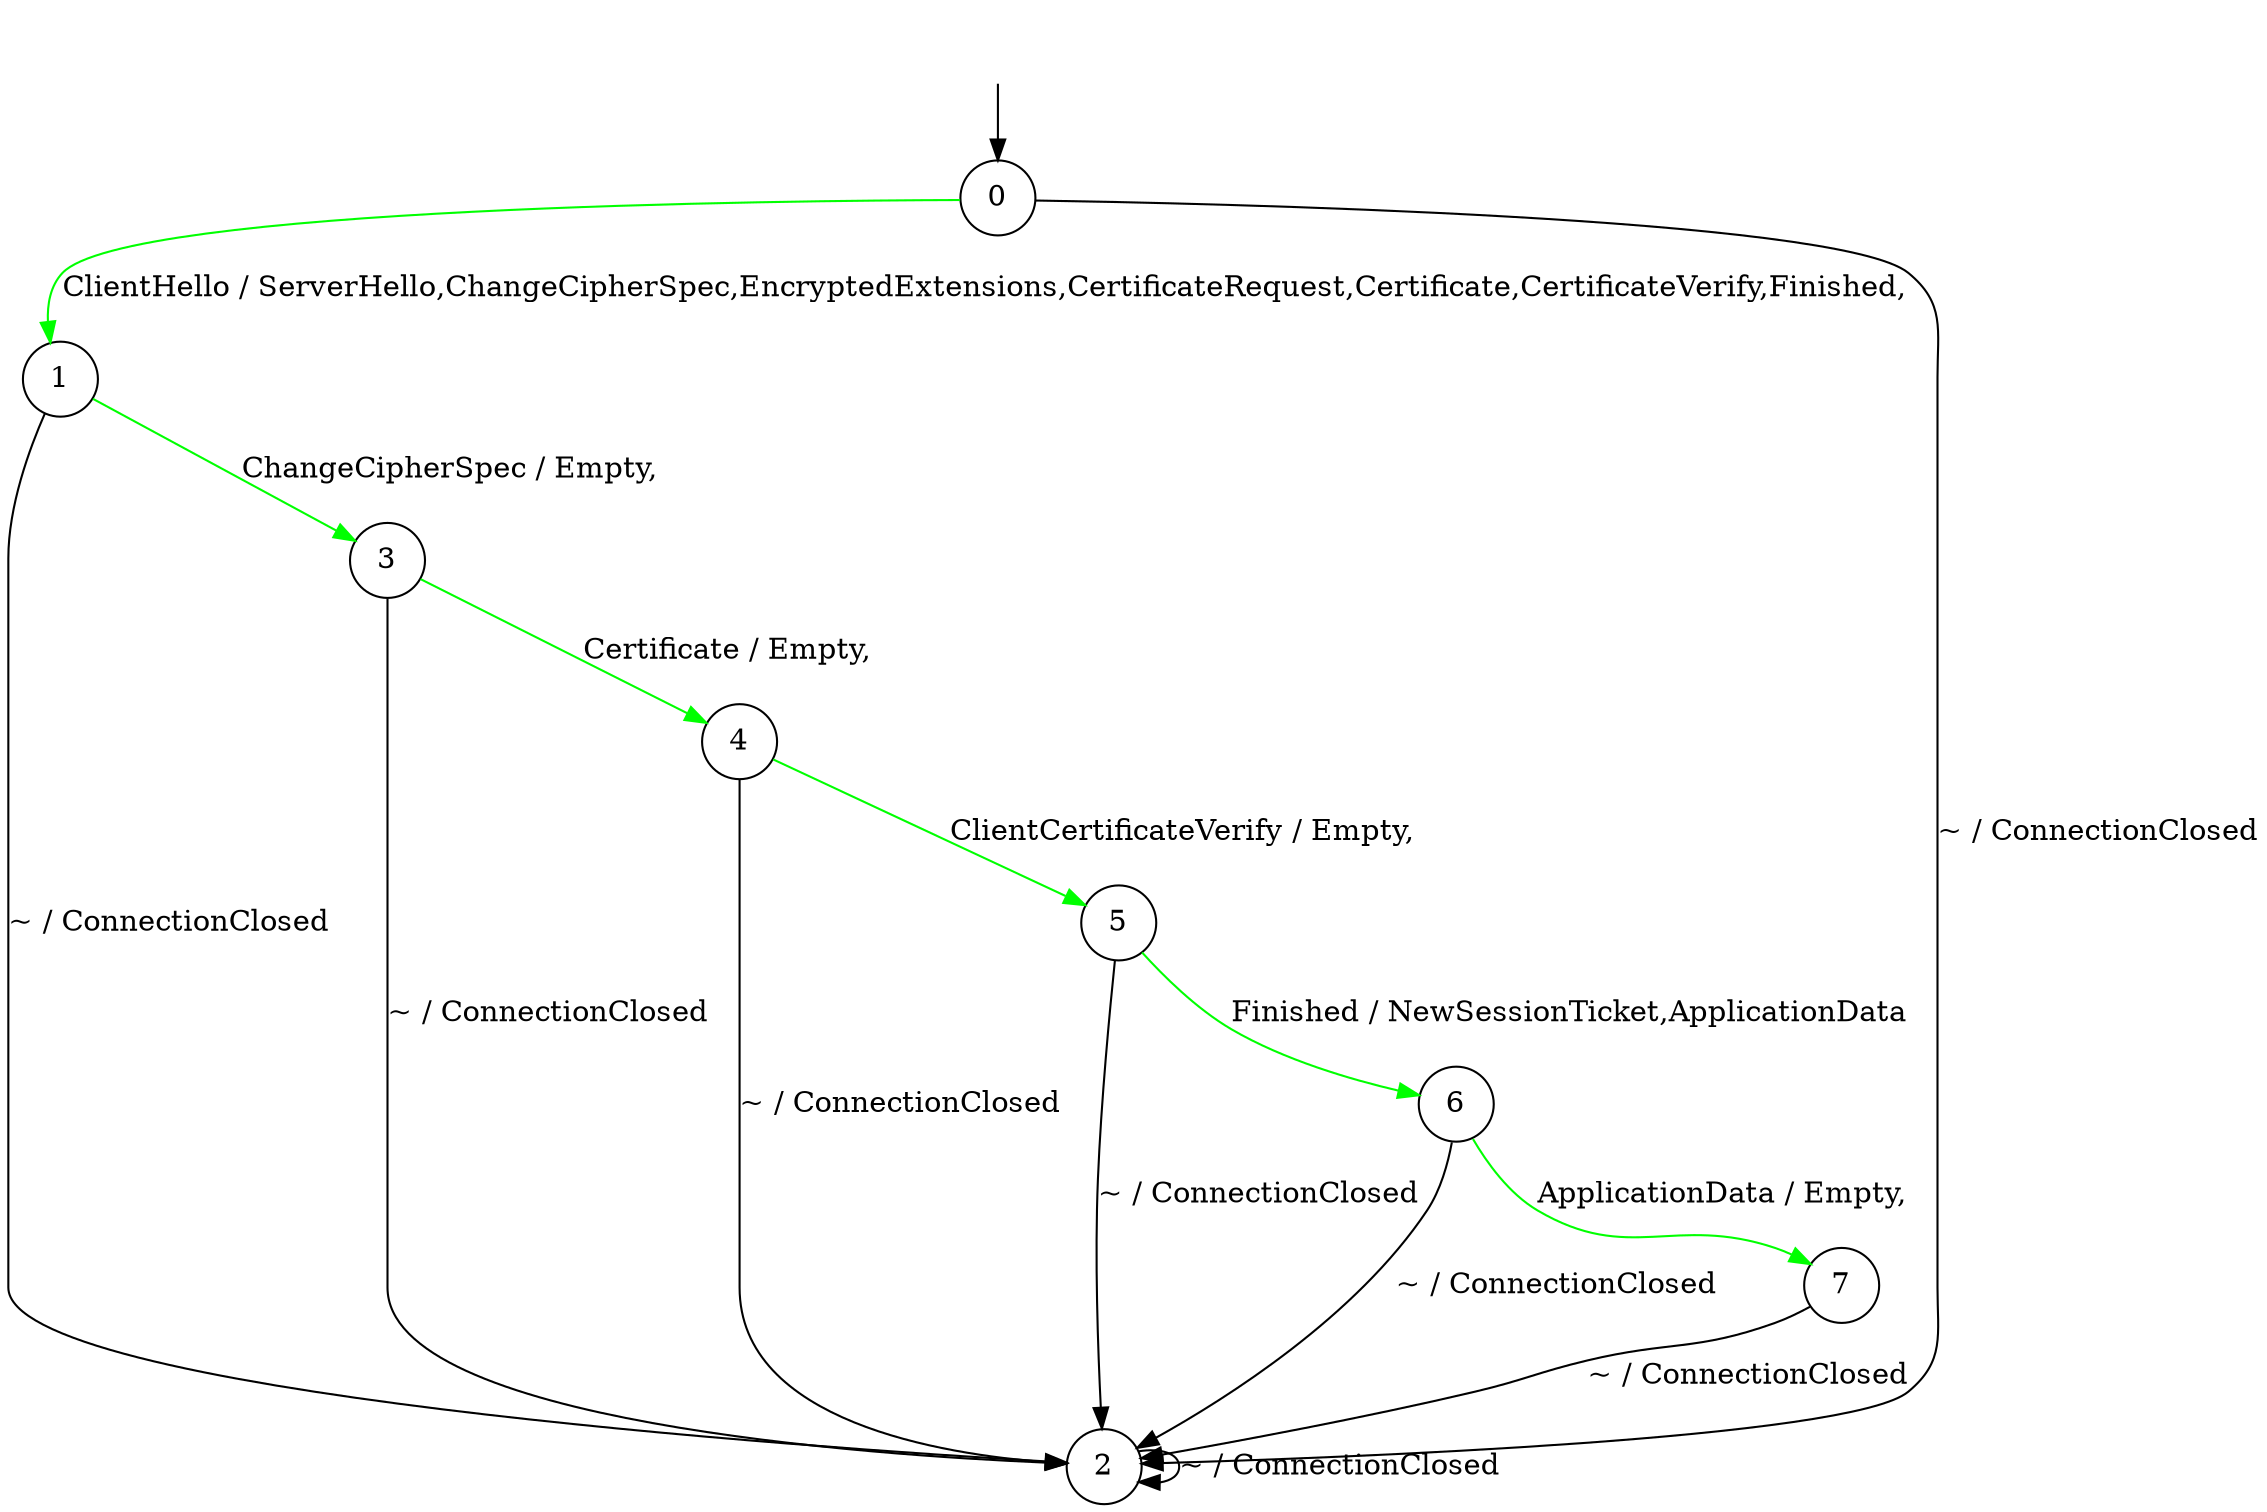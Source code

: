 digraph g {
__start0 [label="" shape="none"];

	s0 [shape="circle" label="0"];
	s1 [shape="circle" label="1"];
	s2 [shape="circle" label="2"];
	s3 [shape="circle" label="3"];
	s4 [shape="circle" label="4"];
	s5 [shape="circle" label="5"];
	s6 [shape="circle" label="6"];
	s7 [shape="circle" label="7"];
	s0 -> s1 [label="ClientHello / ServerHello,ChangeCipherSpec,EncryptedExtensions,CertificateRequest,Certificate,CertificateVerify,Finished," color="green"];
	s0 -> s2 [label="~ / ConnectionClosed"];
	s1 -> s2 [label="~ / ConnectionClosed"];
	s1 -> s3 [label="ChangeCipherSpec / Empty," color="green"];
	s2 -> s2 [label="~ / ConnectionClosed"];
	s3 -> s2 [label="~ / ConnectionClosed"];
	s3 -> s4 [label="Certificate / Empty," color="green"];
	s4 -> s2 [label="~ / ConnectionClosed"];
	s4 -> s5 [label="ClientCertificateVerify / Empty," color="green"];
	s5 -> s2 [label="~ / ConnectionClosed"];
	s5 -> s6 [label="Finished / NewSessionTicket,ApplicationData" color="green"];
	s6 -> s2 [label="~ / ConnectionClosed"];
	s6 -> s7 [label="ApplicationData / Empty," color="green"];
	s7 -> s2 [label="~ / ConnectionClosed"];

__start0 -> s0;
}
